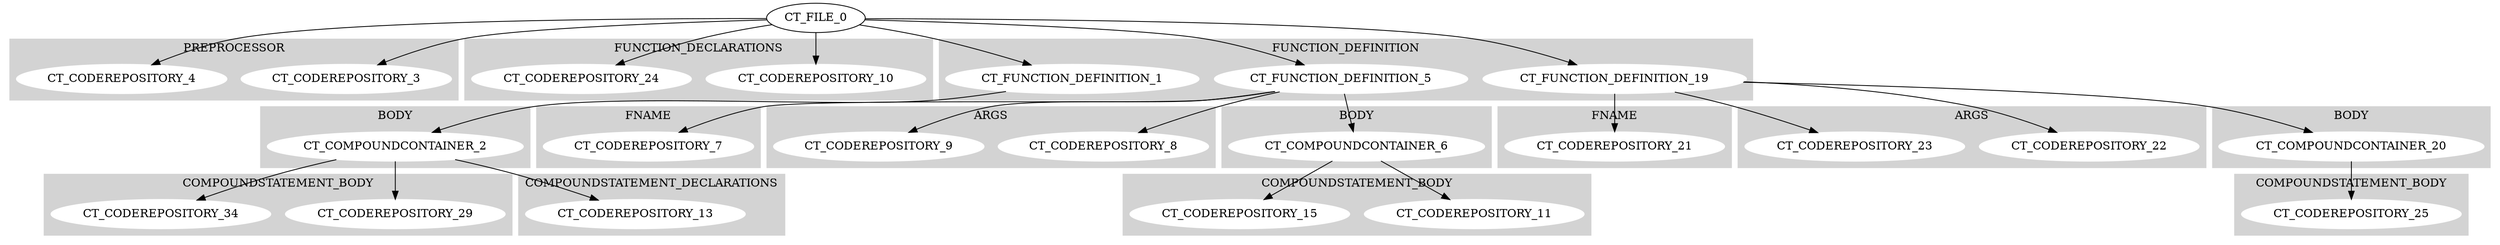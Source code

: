 digraph {
	subgraph cluster0{
		node [style=filled,color=white];
		style=filled;
		color=lightgrey;
		CT_CODEREPOSITORY_3;CT_CODEREPOSITORY_4;
		label=PREPROCESSOR;
	}
	subgraph cluster1{
		node [style=filled,color=white];
		style=filled;
		color=lightgrey;
		CT_CODEREPOSITORY_10;CT_CODEREPOSITORY_24;
		label=FUNCTION_DECLARATIONS;
	}
	subgraph cluster2{
		node [style=filled,color=white];
		style=filled;
		color=lightgrey;
		CT_FUNCTION_DEFINITION_1;CT_FUNCTION_DEFINITION_5;CT_FUNCTION_DEFINITION_19;
		label=FUNCTION_DEFINITION;
	}
"CT_FILE_0"->"CT_CODEREPOSITORY_3"
"CT_FILE_0"->"CT_CODEREPOSITORY_4"
	subgraph cluster3{
		node [style=filled,color=white];
		style=filled;
		color=lightgrey;
		CT_COMPOUNDCONTAINER_2;
		label=BODY;
	}
	subgraph cluster4{
		node [style=filled,color=white];
		style=filled;
		color=lightgrey;
		CT_CODEREPOSITORY_29;CT_CODEREPOSITORY_34;
		label=COMPOUNDSTATEMENT_BODY;
	}
	subgraph cluster5{
		node [style=filled,color=white];
		style=filled;
		color=lightgrey;
		CT_CODEREPOSITORY_13;
		label=COMPOUNDSTATEMENT_DECLARATIONS;
	}
"CT_COMPOUNDCONTAINER_2"->"CT_CODEREPOSITORY_13"
"CT_COMPOUNDCONTAINER_2"->"CT_CODEREPOSITORY_29"
"CT_COMPOUNDCONTAINER_2"->"CT_CODEREPOSITORY_34"
"CT_FUNCTION_DEFINITION_1"->"CT_COMPOUNDCONTAINER_2"
"CT_FILE_0"->"CT_FUNCTION_DEFINITION_1"
	subgraph cluster6{
		node [style=filled,color=white];
		style=filled;
		color=lightgrey;
		CT_CODEREPOSITORY_7;
		label=FNAME;
	}
	subgraph cluster7{
		node [style=filled,color=white];
		style=filled;
		color=lightgrey;
		CT_CODEREPOSITORY_8;CT_CODEREPOSITORY_9;
		label=ARGS;
	}
	subgraph cluster8{
		node [style=filled,color=white];
		style=filled;
		color=lightgrey;
		CT_COMPOUNDCONTAINER_6;
		label=BODY;
	}
"CT_FUNCTION_DEFINITION_5"->"CT_CODEREPOSITORY_7"
"CT_FUNCTION_DEFINITION_5"->"CT_CODEREPOSITORY_8"
"CT_FUNCTION_DEFINITION_5"->"CT_CODEREPOSITORY_9"
	subgraph cluster9{
		node [style=filled,color=white];
		style=filled;
		color=lightgrey;
		CT_CODEREPOSITORY_11;CT_CODEREPOSITORY_15;
		label=COMPOUNDSTATEMENT_BODY;
	}
"CT_COMPOUNDCONTAINER_6"->"CT_CODEREPOSITORY_11"
"CT_COMPOUNDCONTAINER_6"->"CT_CODEREPOSITORY_15"
"CT_FUNCTION_DEFINITION_5"->"CT_COMPOUNDCONTAINER_6"
"CT_FILE_0"->"CT_FUNCTION_DEFINITION_5"
	subgraph cluster10{
		node [style=filled,color=white];
		style=filled;
		color=lightgrey;
		CT_CODEREPOSITORY_21;
		label=FNAME;
	}
	subgraph cluster11{
		node [style=filled,color=white];
		style=filled;
		color=lightgrey;
		CT_CODEREPOSITORY_22;CT_CODEREPOSITORY_23;
		label=ARGS;
	}
	subgraph cluster12{
		node [style=filled,color=white];
		style=filled;
		color=lightgrey;
		CT_COMPOUNDCONTAINER_20;
		label=BODY;
	}
"CT_FUNCTION_DEFINITION_19"->"CT_CODEREPOSITORY_21"
"CT_FUNCTION_DEFINITION_19"->"CT_CODEREPOSITORY_22"
"CT_FUNCTION_DEFINITION_19"->"CT_CODEREPOSITORY_23"
	subgraph cluster13{
		node [style=filled,color=white];
		style=filled;
		color=lightgrey;
		CT_CODEREPOSITORY_25;
		label=COMPOUNDSTATEMENT_BODY;
	}
"CT_COMPOUNDCONTAINER_20"->"CT_CODEREPOSITORY_25"
"CT_FUNCTION_DEFINITION_19"->"CT_COMPOUNDCONTAINER_20"
"CT_FILE_0"->"CT_FUNCTION_DEFINITION_19"
"CT_FILE_0"->"CT_CODEREPOSITORY_10"
"CT_FILE_0"->"CT_CODEREPOSITORY_24"
}
